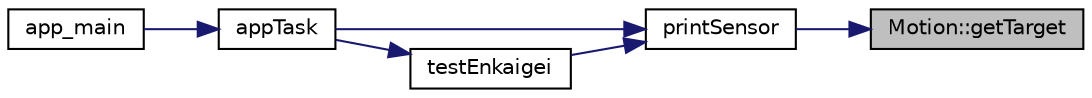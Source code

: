 digraph "Motion::getTarget"
{
 // LATEX_PDF_SIZE
  edge [fontname="Helvetica",fontsize="10",labelfontname="Helvetica",labelfontsize="10"];
  node [fontname="Helvetica",fontsize="10",shape=record];
  rankdir="RL";
  Node1 [label="Motion::getTarget",height=0.2,width=0.4,color="black", fillcolor="grey75", style="filled", fontcolor="black",tooltip=" "];
  Node1 -> Node2 [dir="back",color="midnightblue",fontsize="10",style="solid",fontname="Helvetica"];
  Node2 [label="printSensor",height=0.2,width=0.4,color="black", fillcolor="white", style="filled",URL="$main_8cc.html#a8d91efdf39a0464f04ce971d9c2e8946",tooltip=" "];
  Node2 -> Node3 [dir="back",color="midnightblue",fontsize="10",style="solid",fontname="Helvetica"];
  Node3 [label="appTask",height=0.2,width=0.4,color="black", fillcolor="white", style="filled",URL="$main_8cc.html#a04ba83a16a6c1e61b19c2fc33497d5d4",tooltip=" "];
  Node3 -> Node4 [dir="back",color="midnightblue",fontsize="10",style="solid",fontname="Helvetica"];
  Node4 [label="app_main",height=0.2,width=0.4,color="black", fillcolor="white", style="filled",URL="$main_8cc.html#a630544a7f0a2cc40d8a7fefab7e2fe70",tooltip=" "];
  Node2 -> Node5 [dir="back",color="midnightblue",fontsize="10",style="solid",fontname="Helvetica"];
  Node5 [label="testEnkaigei",height=0.2,width=0.4,color="black", fillcolor="white", style="filled",URL="$main_8cc.html#aef43dfa3ccba34f716f05b96e615d729",tooltip=" "];
  Node5 -> Node3 [dir="back",color="midnightblue",fontsize="10",style="solid",fontname="Helvetica"];
}
